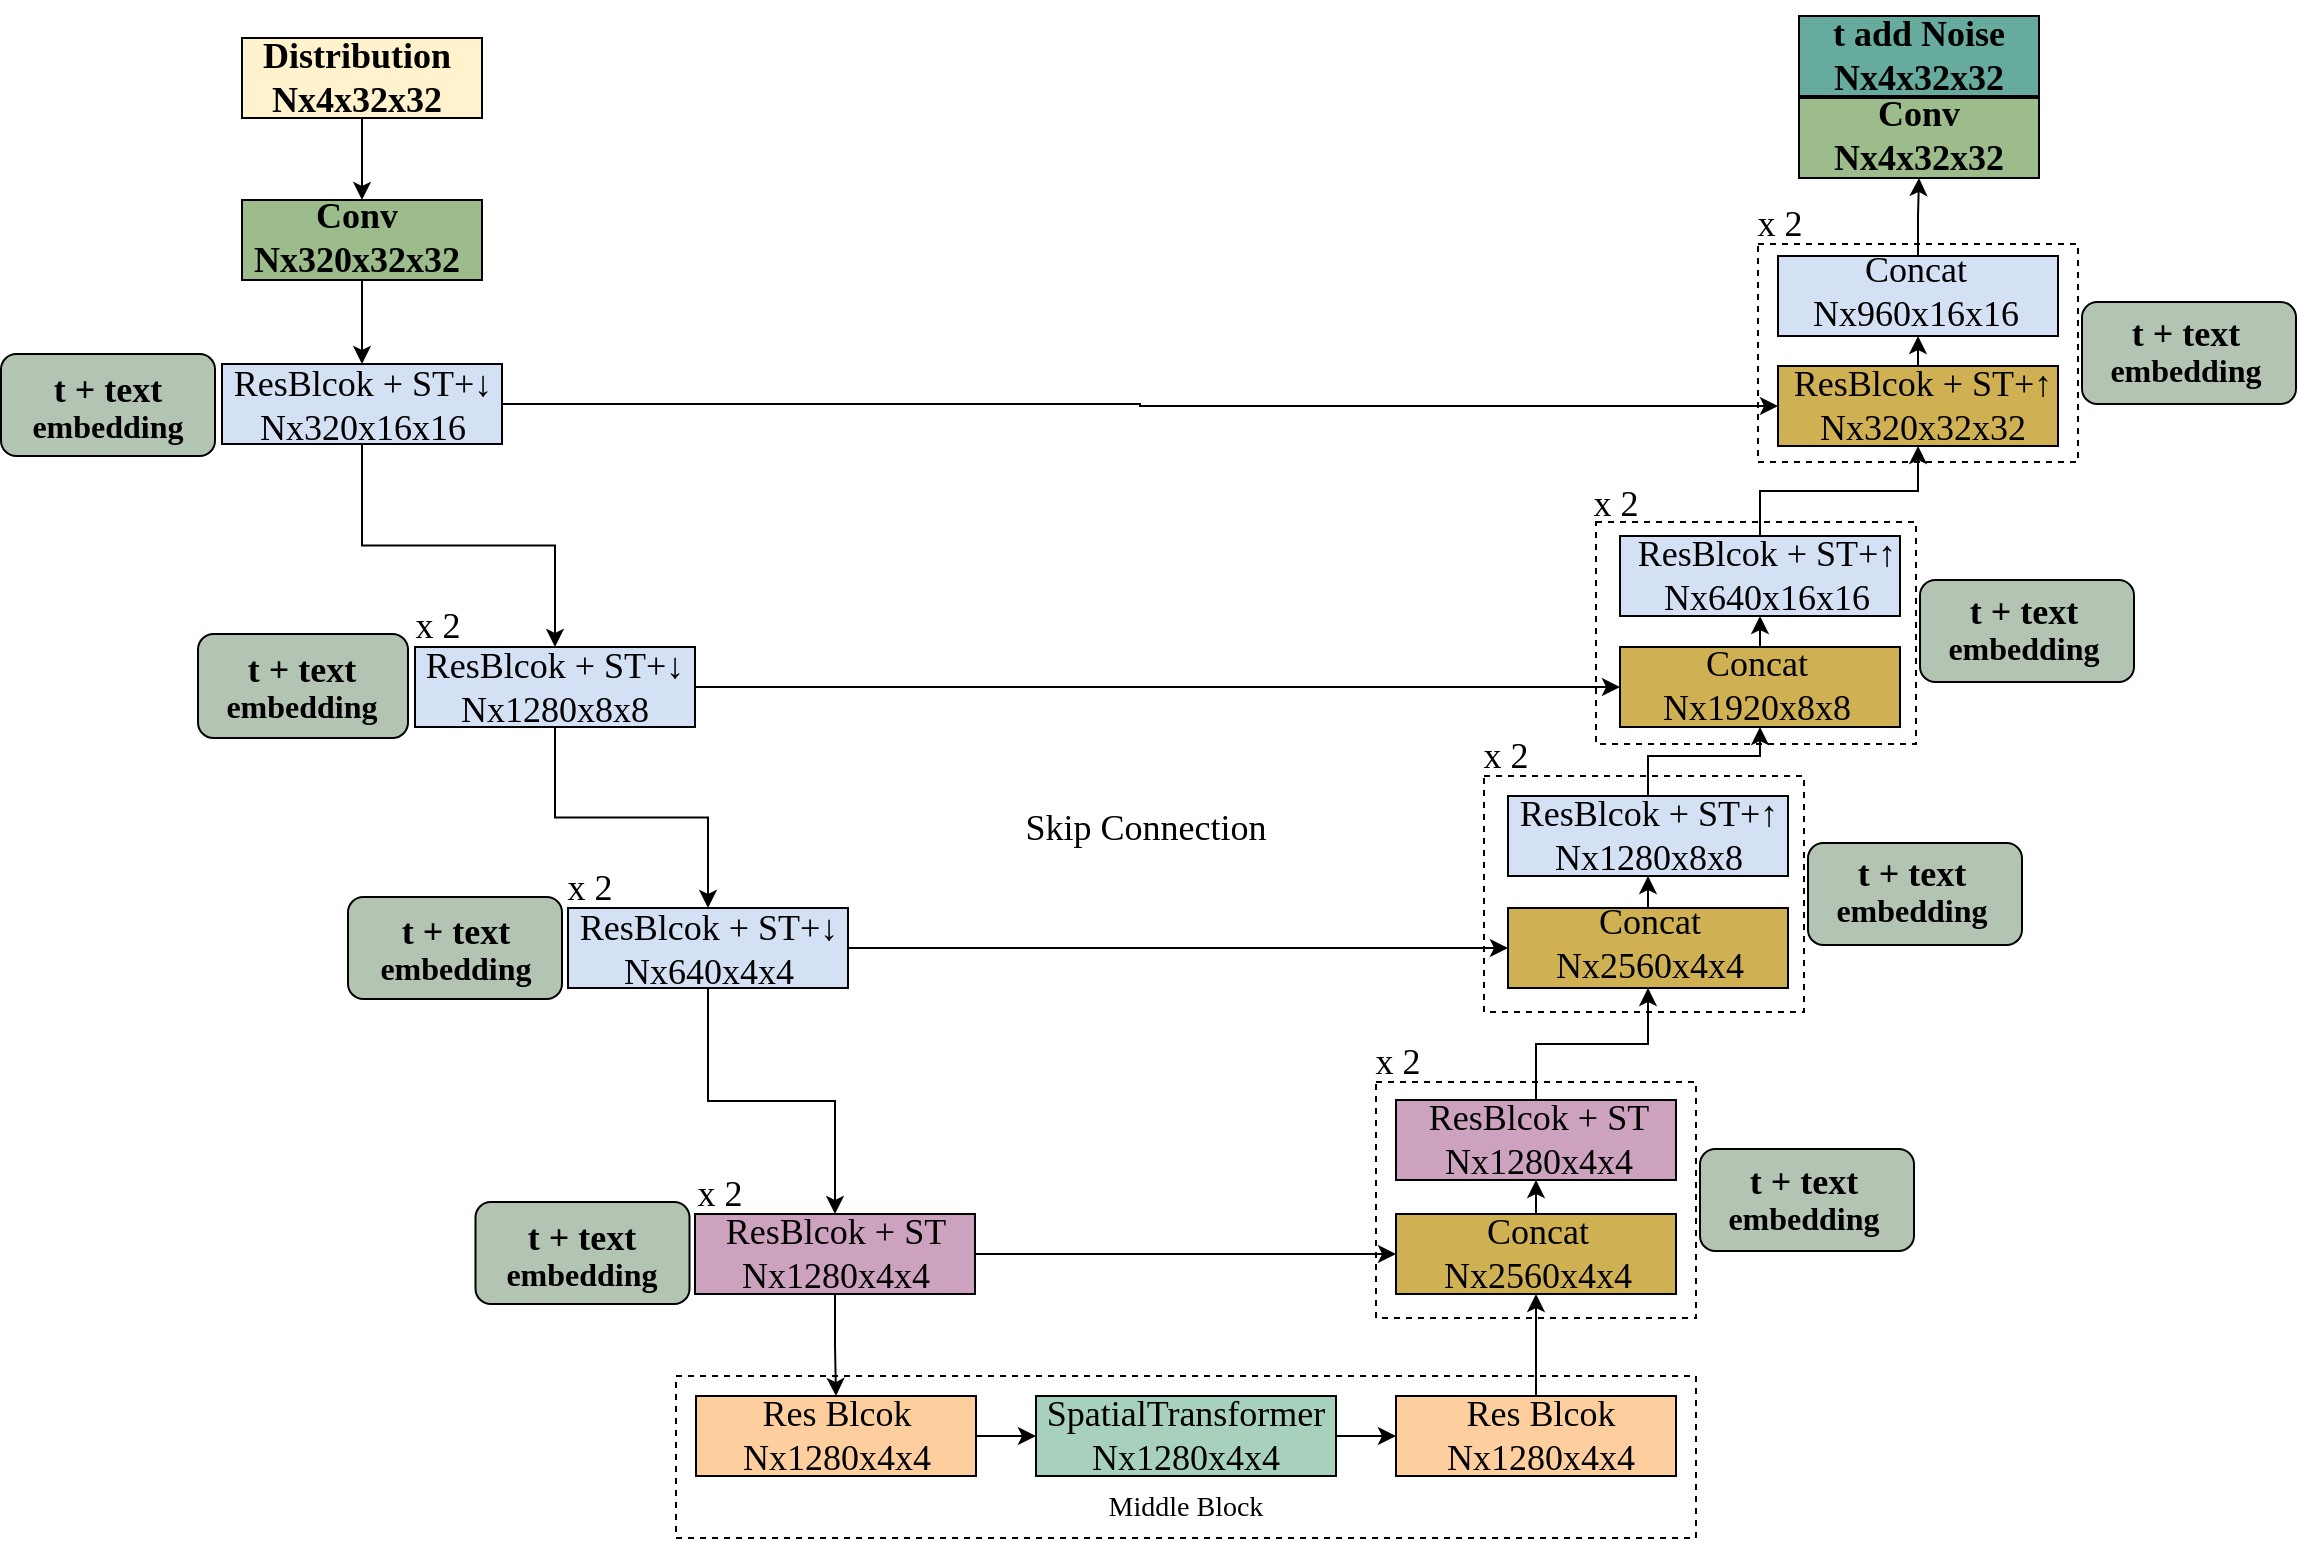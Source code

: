 <mxfile version="24.1.0" type="github">
  <diagram name="第 1 页" id="D79b67Kzd1kdvQiadQFa">
    <mxGraphModel dx="3000" dy="1491" grid="1" gridSize="10" guides="1" tooltips="1" connect="1" arrows="1" fold="1" page="1" pageScale="1" pageWidth="1627" pageHeight="1569" math="0" shadow="0">
      <root>
        <mxCell id="0" />
        <mxCell id="1" parent="0" />
        <mxCell id="uJpW_YXzgp-RF2SOhqZR-113" value="" style="rounded=0;whiteSpace=wrap;html=1;dashed=1;" vertex="1" parent="1">
          <mxGeometry x="1181" y="393" width="160" height="109" as="geometry" />
        </mxCell>
        <mxCell id="uJpW_YXzgp-RF2SOhqZR-107" value="" style="rounded=0;whiteSpace=wrap;html=1;dashed=1;" vertex="1" parent="1">
          <mxGeometry x="1100" y="532" width="160" height="111" as="geometry" />
        </mxCell>
        <mxCell id="uJpW_YXzgp-RF2SOhqZR-94" value="" style="rounded=0;whiteSpace=wrap;html=1;dashed=1;" vertex="1" parent="1">
          <mxGeometry x="1044" y="659" width="160" height="118" as="geometry" />
        </mxCell>
        <mxCell id="uJpW_YXzgp-RF2SOhqZR-71" value="" style="rounded=0;whiteSpace=wrap;html=1;dashed=1;" vertex="1" parent="1">
          <mxGeometry x="990" y="812" width="160" height="118" as="geometry" />
        </mxCell>
        <mxCell id="uJpW_YXzgp-RF2SOhqZR-29" value="" style="rounded=0;whiteSpace=wrap;html=1;dashed=1;" vertex="1" parent="1">
          <mxGeometry x="640" y="959" width="510" height="81" as="geometry" />
        </mxCell>
        <mxCell id="uJpW_YXzgp-RF2SOhqZR-146" style="edgeStyle=orthogonalEdgeStyle;rounded=0;orthogonalLoop=1;jettySize=auto;html=1;entryX=0;entryY=0.5;entryDx=0;entryDy=0;" edge="1" parent="1" source="uJpW_YXzgp-RF2SOhqZR-2" target="uJpW_YXzgp-RF2SOhqZR-115">
          <mxGeometry relative="1" as="geometry">
            <mxPoint x="1150.0" y="480" as="targetPoint" />
          </mxGeometry>
        </mxCell>
        <mxCell id="uJpW_YXzgp-RF2SOhqZR-158" style="edgeStyle=orthogonalEdgeStyle;rounded=0;orthogonalLoop=1;jettySize=auto;html=1;exitX=0.5;exitY=1;exitDx=0;exitDy=0;" edge="1" parent="1" source="uJpW_YXzgp-RF2SOhqZR-2" target="uJpW_YXzgp-RF2SOhqZR-16">
          <mxGeometry relative="1" as="geometry" />
        </mxCell>
        <mxCell id="uJpW_YXzgp-RF2SOhqZR-2" value="" style="rounded=0;whiteSpace=wrap;html=1;fillColor=#D4E1F5;" vertex="1" parent="1">
          <mxGeometry x="413" y="453" width="140" height="40" as="geometry" />
        </mxCell>
        <mxCell id="uJpW_YXzgp-RF2SOhqZR-9" value="" style="rounded=1;whiteSpace=wrap;html=1;fillColor=#B4C4B3;" vertex="1" parent="1">
          <mxGeometry x="401" y="588" width="105" height="52" as="geometry" />
        </mxCell>
        <mxCell id="uJpW_YXzgp-RF2SOhqZR-10" value="&lt;span style=&quot;font-family: &amp;quot;Times New Roman&amp;quot;;&quot;&gt;&lt;b style=&quot;&quot;&gt;&lt;font style=&quot;font-size: 18px;&quot;&gt;t + text&lt;/font&gt;&lt;/b&gt;&lt;/span&gt;&lt;div style=&quot;line-height: 110%;&quot;&gt;&lt;font size=&quot;3&quot; face=&quot;Times New Roman&quot;&gt;&lt;b style=&quot;&quot;&gt;embedding&lt;/b&gt;&lt;/font&gt;&lt;/div&gt;" style="text;html=1;align=center;verticalAlign=middle;whiteSpace=wrap;rounded=0;" vertex="1" parent="1">
          <mxGeometry x="412.5" y="591" width="80" height="45" as="geometry" />
        </mxCell>
        <mxCell id="uJpW_YXzgp-RF2SOhqZR-162" style="edgeStyle=orthogonalEdgeStyle;rounded=0;orthogonalLoop=1;jettySize=auto;html=1;exitX=0.5;exitY=1;exitDx=0;exitDy=0;entryX=0.5;entryY=0;entryDx=0;entryDy=0;" edge="1" parent="1" source="uJpW_YXzgp-RF2SOhqZR-12" target="uJpW_YXzgp-RF2SOhqZR-19">
          <mxGeometry relative="1" as="geometry" />
        </mxCell>
        <mxCell id="uJpW_YXzgp-RF2SOhqZR-184" style="edgeStyle=orthogonalEdgeStyle;rounded=0;orthogonalLoop=1;jettySize=auto;html=1;exitX=1;exitY=0.5;exitDx=0;exitDy=0;entryX=0;entryY=0.5;entryDx=0;entryDy=0;" edge="1" parent="1" source="uJpW_YXzgp-RF2SOhqZR-12" target="uJpW_YXzgp-RF2SOhqZR-96">
          <mxGeometry relative="1" as="geometry" />
        </mxCell>
        <mxCell id="uJpW_YXzgp-RF2SOhqZR-12" value="" style="rounded=0;whiteSpace=wrap;html=1;fillColor=#D4E1F5;" vertex="1" parent="1">
          <mxGeometry x="586" y="725" width="140" height="40" as="geometry" />
        </mxCell>
        <mxCell id="uJpW_YXzgp-RF2SOhqZR-13" value="&lt;span style=&quot;font-family: &amp;quot;Times New Roman&amp;quot;; font-size: 18px;&quot;&gt;ResBlcok + ST+↓ Nx640x4x4&lt;/span&gt;" style="text;html=1;align=center;verticalAlign=middle;whiteSpace=wrap;rounded=0;" vertex="1" parent="1">
          <mxGeometry x="589.75" y="718.5" width="132.5" height="55" as="geometry" />
        </mxCell>
        <mxCell id="uJpW_YXzgp-RF2SOhqZR-14" value="&lt;font style=&quot;font-size: 18px;&quot; face=&quot;Times New Roman&quot;&gt;x 2&lt;/font&gt;" style="text;html=1;align=center;verticalAlign=middle;whiteSpace=wrap;rounded=0;" vertex="1" parent="1">
          <mxGeometry x="1025" y="634" width="60" height="30" as="geometry" />
        </mxCell>
        <mxCell id="uJpW_YXzgp-RF2SOhqZR-15" value="&lt;font style=&quot;font-size: 18px;&quot; face=&quot;Times New Roman&quot;&gt;x 2&lt;/font&gt;" style="text;html=1;align=center;verticalAlign=middle;whiteSpace=wrap;rounded=0;" vertex="1" parent="1">
          <mxGeometry x="567" y="700" width="60" height="30" as="geometry" />
        </mxCell>
        <mxCell id="uJpW_YXzgp-RF2SOhqZR-145" style="edgeStyle=orthogonalEdgeStyle;rounded=0;orthogonalLoop=1;jettySize=auto;html=1;entryX=0;entryY=0.5;entryDx=0;entryDy=0;" edge="1" parent="1" source="uJpW_YXzgp-RF2SOhqZR-16" target="uJpW_YXzgp-RF2SOhqZR-109">
          <mxGeometry relative="1" as="geometry" />
        </mxCell>
        <mxCell id="uJpW_YXzgp-RF2SOhqZR-160" style="edgeStyle=orthogonalEdgeStyle;rounded=0;orthogonalLoop=1;jettySize=auto;html=1;exitX=0.5;exitY=1;exitDx=0;exitDy=0;" edge="1" parent="1" source="uJpW_YXzgp-RF2SOhqZR-16" target="uJpW_YXzgp-RF2SOhqZR-12">
          <mxGeometry relative="1" as="geometry" />
        </mxCell>
        <mxCell id="uJpW_YXzgp-RF2SOhqZR-16" value="" style="rounded=0;whiteSpace=wrap;html=1;fillColor=#D4E1F5;" vertex="1" parent="1">
          <mxGeometry x="509.5" y="594.5" width="140" height="40" as="geometry" />
        </mxCell>
        <mxCell id="uJpW_YXzgp-RF2SOhqZR-17" value="&lt;span style=&quot;font-family: &amp;quot;Times New Roman&amp;quot;; font-size: 18px;&quot;&gt;ResBlcok + ST+↓ Nx1280x8x8&lt;/span&gt;" style="text;html=1;align=center;verticalAlign=middle;whiteSpace=wrap;rounded=0;" vertex="1" parent="1">
          <mxGeometry x="513.25" y="587" width="132.5" height="55" as="geometry" />
        </mxCell>
        <mxCell id="uJpW_YXzgp-RF2SOhqZR-18" value="&lt;font style=&quot;font-size: 18px;&quot; face=&quot;Times New Roman&quot;&gt;x 2&lt;/font&gt;" style="text;html=1;align=center;verticalAlign=middle;whiteSpace=wrap;rounded=0;" vertex="1" parent="1">
          <mxGeometry x="490.5" y="568.5" width="60" height="30" as="geometry" />
        </mxCell>
        <mxCell id="uJpW_YXzgp-RF2SOhqZR-140" style="edgeStyle=orthogonalEdgeStyle;rounded=0;orthogonalLoop=1;jettySize=auto;html=1;exitX=1;exitY=0.5;exitDx=0;exitDy=0;entryX=0;entryY=0.5;entryDx=0;entryDy=0;" edge="1" parent="1" source="uJpW_YXzgp-RF2SOhqZR-19" target="uJpW_YXzgp-RF2SOhqZR-65">
          <mxGeometry relative="1" as="geometry" />
        </mxCell>
        <mxCell id="uJpW_YXzgp-RF2SOhqZR-163" style="edgeStyle=orthogonalEdgeStyle;rounded=0;orthogonalLoop=1;jettySize=auto;html=1;exitX=0.5;exitY=1;exitDx=0;exitDy=0;entryX=0.5;entryY=0;entryDx=0;entryDy=0;" edge="1" parent="1" source="uJpW_YXzgp-RF2SOhqZR-19" target="uJpW_YXzgp-RF2SOhqZR-22">
          <mxGeometry relative="1" as="geometry" />
        </mxCell>
        <mxCell id="uJpW_YXzgp-RF2SOhqZR-19" value="" style="rounded=0;whiteSpace=wrap;html=1;fillColor=#CDA2BE;" vertex="1" parent="1">
          <mxGeometry x="649.5" y="878" width="140" height="40" as="geometry" />
        </mxCell>
        <mxCell id="uJpW_YXzgp-RF2SOhqZR-20" value="&lt;span style=&quot;font-family: &amp;quot;Times New Roman&amp;quot;; font-size: 18px;&quot;&gt;ResBlcok + ST Nx1280x4x4&lt;/span&gt;" style="text;html=1;align=center;verticalAlign=middle;whiteSpace=wrap;rounded=0;" vertex="1" parent="1">
          <mxGeometry x="655.5" y="870" width="128" height="55" as="geometry" />
        </mxCell>
        <mxCell id="uJpW_YXzgp-RF2SOhqZR-21" value="&lt;font style=&quot;font-size: 18px;&quot; face=&quot;Times New Roman&quot;&gt;x 2&lt;/font&gt;" style="text;html=1;align=center;verticalAlign=middle;whiteSpace=wrap;rounded=0;" vertex="1" parent="1">
          <mxGeometry x="632" y="853" width="60" height="30" as="geometry" />
        </mxCell>
        <mxCell id="uJpW_YXzgp-RF2SOhqZR-165" style="edgeStyle=orthogonalEdgeStyle;rounded=0;orthogonalLoop=1;jettySize=auto;html=1;exitX=1;exitY=0.5;exitDx=0;exitDy=0;entryX=0;entryY=0.5;entryDx=0;entryDy=0;" edge="1" parent="1" source="uJpW_YXzgp-RF2SOhqZR-22" target="uJpW_YXzgp-RF2SOhqZR-25">
          <mxGeometry relative="1" as="geometry" />
        </mxCell>
        <mxCell id="uJpW_YXzgp-RF2SOhqZR-22" value="" style="rounded=0;whiteSpace=wrap;html=1;fillColor=#FFCE9F;" vertex="1" parent="1">
          <mxGeometry x="650" y="969" width="140" height="40" as="geometry" />
        </mxCell>
        <mxCell id="uJpW_YXzgp-RF2SOhqZR-23" value="&lt;span style=&quot;font-family: &amp;quot;Times New Roman&amp;quot;; font-size: 18px;&quot;&gt;Res Blcok Nx1280x4x4&lt;/span&gt;" style="text;html=1;align=center;verticalAlign=middle;whiteSpace=wrap;rounded=0;" vertex="1" parent="1">
          <mxGeometry x="652.5" y="963" width="135" height="52" as="geometry" />
        </mxCell>
        <mxCell id="uJpW_YXzgp-RF2SOhqZR-166" style="edgeStyle=orthogonalEdgeStyle;rounded=0;orthogonalLoop=1;jettySize=auto;html=1;exitX=1;exitY=0.5;exitDx=0;exitDy=0;entryX=0;entryY=0.5;entryDx=0;entryDy=0;" edge="1" parent="1" source="uJpW_YXzgp-RF2SOhqZR-25" target="uJpW_YXzgp-RF2SOhqZR-27">
          <mxGeometry relative="1" as="geometry" />
        </mxCell>
        <mxCell id="uJpW_YXzgp-RF2SOhqZR-25" value="" style="rounded=0;whiteSpace=wrap;html=1;fillColor=#A7D1BD;" vertex="1" parent="1">
          <mxGeometry x="820" y="969" width="150" height="40" as="geometry" />
        </mxCell>
        <mxCell id="uJpW_YXzgp-RF2SOhqZR-26" value="&lt;span style=&quot;font-family: &amp;quot;Times New Roman&amp;quot;; font-size: 18px;&quot;&gt;SpatialTransformer Nx1280x4x4&lt;/span&gt;" style="text;html=1;align=center;verticalAlign=middle;whiteSpace=wrap;rounded=0;" vertex="1" parent="1">
          <mxGeometry x="825" y="963" width="140" height="52" as="geometry" />
        </mxCell>
        <mxCell id="uJpW_YXzgp-RF2SOhqZR-167" style="edgeStyle=orthogonalEdgeStyle;rounded=0;orthogonalLoop=1;jettySize=auto;html=1;exitX=0.5;exitY=0;exitDx=0;exitDy=0;entryX=0.5;entryY=1;entryDx=0;entryDy=0;" edge="1" parent="1" source="uJpW_YXzgp-RF2SOhqZR-27" target="uJpW_YXzgp-RF2SOhqZR-65">
          <mxGeometry relative="1" as="geometry" />
        </mxCell>
        <mxCell id="uJpW_YXzgp-RF2SOhqZR-27" value="" style="rounded=0;whiteSpace=wrap;html=1;fillColor=#FFCE9F;" vertex="1" parent="1">
          <mxGeometry x="1000" y="969" width="140" height="40" as="geometry" />
        </mxCell>
        <mxCell id="uJpW_YXzgp-RF2SOhqZR-28" value="&lt;span style=&quot;font-family: &amp;quot;Times New Roman&amp;quot;; font-size: 18px;&quot;&gt;Res Blcok Nx1280x4x4&lt;/span&gt;" style="text;html=1;align=center;verticalAlign=middle;whiteSpace=wrap;rounded=0;" vertex="1" parent="1">
          <mxGeometry x="1005" y="963" width="135" height="52" as="geometry" />
        </mxCell>
        <mxCell id="uJpW_YXzgp-RF2SOhqZR-61" value="&lt;font style=&quot;font-size: 18px;&quot; face=&quot;Times New Roman&quot;&gt;x 2&lt;/font&gt;" style="text;html=1;align=center;verticalAlign=middle;whiteSpace=wrap;rounded=0;" vertex="1" parent="1">
          <mxGeometry x="971" y="787" width="60" height="30" as="geometry" />
        </mxCell>
        <mxCell id="uJpW_YXzgp-RF2SOhqZR-170" style="edgeStyle=orthogonalEdgeStyle;rounded=0;orthogonalLoop=1;jettySize=auto;html=1;exitX=0.5;exitY=0;exitDx=0;exitDy=0;entryX=0.5;entryY=1;entryDx=0;entryDy=0;" edge="1" parent="1" source="uJpW_YXzgp-RF2SOhqZR-65" target="uJpW_YXzgp-RF2SOhqZR-69">
          <mxGeometry relative="1" as="geometry" />
        </mxCell>
        <mxCell id="uJpW_YXzgp-RF2SOhqZR-65" value="" style="rounded=0;whiteSpace=wrap;html=1;fillColor=#CFB053;" vertex="1" parent="1">
          <mxGeometry x="1000" y="878" width="140" height="40" as="geometry" />
        </mxCell>
        <mxCell id="uJpW_YXzgp-RF2SOhqZR-66" value="&lt;span style=&quot;font-family: &amp;quot;Times New Roman&amp;quot;; font-size: 18px;&quot;&gt;Concat&lt;/span&gt;&lt;div&gt;&lt;span style=&quot;font-family: &amp;quot;Times New Roman&amp;quot;; font-size: 18px;&quot;&gt;Nx2560x4x4&lt;/span&gt;&lt;/div&gt;" style="text;html=1;align=center;verticalAlign=middle;whiteSpace=wrap;rounded=0;" vertex="1" parent="1">
          <mxGeometry x="1009" y="872" width="124" height="52" as="geometry" />
        </mxCell>
        <mxCell id="uJpW_YXzgp-RF2SOhqZR-173" style="edgeStyle=orthogonalEdgeStyle;rounded=0;orthogonalLoop=1;jettySize=auto;html=1;exitX=0.5;exitY=0;exitDx=0;exitDy=0;entryX=0.5;entryY=1;entryDx=0;entryDy=0;" edge="1" parent="1" source="uJpW_YXzgp-RF2SOhqZR-69" target="uJpW_YXzgp-RF2SOhqZR-96">
          <mxGeometry relative="1" as="geometry" />
        </mxCell>
        <mxCell id="uJpW_YXzgp-RF2SOhqZR-69" value="" style="rounded=0;whiteSpace=wrap;html=1;fillColor=#CDA2BE;" vertex="1" parent="1">
          <mxGeometry x="1000" y="821" width="140" height="40" as="geometry" />
        </mxCell>
        <mxCell id="uJpW_YXzgp-RF2SOhqZR-70" value="&lt;span style=&quot;font-family: &amp;quot;Times New Roman&amp;quot;; font-size: 18px;&quot;&gt;ResBlcok + ST Nx1280x4x4&lt;/span&gt;" style="text;html=1;align=center;verticalAlign=middle;whiteSpace=wrap;rounded=0;" vertex="1" parent="1">
          <mxGeometry x="1004.5" y="815" width="133" height="52" as="geometry" />
        </mxCell>
        <mxCell id="uJpW_YXzgp-RF2SOhqZR-174" style="edgeStyle=orthogonalEdgeStyle;rounded=0;orthogonalLoop=1;jettySize=auto;html=1;exitX=0.5;exitY=0;exitDx=0;exitDy=0;entryX=0.5;entryY=1;entryDx=0;entryDy=0;" edge="1" parent="1" source="uJpW_YXzgp-RF2SOhqZR-96" target="uJpW_YXzgp-RF2SOhqZR-98">
          <mxGeometry relative="1" as="geometry" />
        </mxCell>
        <mxCell id="uJpW_YXzgp-RF2SOhqZR-96" value="" style="rounded=0;whiteSpace=wrap;html=1;fillColor=#CFB053;" vertex="1" parent="1">
          <mxGeometry x="1056" y="725" width="140" height="40" as="geometry" />
        </mxCell>
        <mxCell id="uJpW_YXzgp-RF2SOhqZR-176" style="edgeStyle=orthogonalEdgeStyle;rounded=0;orthogonalLoop=1;jettySize=auto;html=1;exitX=0.5;exitY=0;exitDx=0;exitDy=0;entryX=0.5;entryY=1;entryDx=0;entryDy=0;" edge="1" parent="1" source="uJpW_YXzgp-RF2SOhqZR-98" target="uJpW_YXzgp-RF2SOhqZR-109">
          <mxGeometry relative="1" as="geometry" />
        </mxCell>
        <mxCell id="uJpW_YXzgp-RF2SOhqZR-98" value="" style="rounded=0;whiteSpace=wrap;html=1;fillColor=#D4E1F5;" vertex="1" parent="1">
          <mxGeometry x="1056" y="669" width="140" height="40" as="geometry" />
        </mxCell>
        <mxCell id="uJpW_YXzgp-RF2SOhqZR-99" value="&lt;span style=&quot;font-family: &amp;quot;Times New Roman&amp;quot;; font-size: 18px;&quot;&gt;ResBlcok + ST+↑ Nx1280x8x8&lt;/span&gt;" style="text;html=1;align=center;verticalAlign=middle;whiteSpace=wrap;rounded=0;" vertex="1" parent="1">
          <mxGeometry x="1059.5" y="663" width="133" height="52" as="geometry" />
        </mxCell>
        <mxCell id="uJpW_YXzgp-RF2SOhqZR-177" style="edgeStyle=orthogonalEdgeStyle;rounded=0;orthogonalLoop=1;jettySize=auto;html=1;exitX=0.5;exitY=0;exitDx=0;exitDy=0;entryX=0.5;entryY=1;entryDx=0;entryDy=0;" edge="1" parent="1" source="uJpW_YXzgp-RF2SOhqZR-109" target="uJpW_YXzgp-RF2SOhqZR-111">
          <mxGeometry relative="1" as="geometry" />
        </mxCell>
        <mxCell id="uJpW_YXzgp-RF2SOhqZR-109" value="" style="rounded=0;whiteSpace=wrap;html=1;fillColor=#CFB053;" vertex="1" parent="1">
          <mxGeometry x="1112" y="594.5" width="140" height="40" as="geometry" />
        </mxCell>
        <mxCell id="uJpW_YXzgp-RF2SOhqZR-110" value="&lt;span style=&quot;font-family: &amp;quot;Times New Roman&amp;quot;; font-size: 18px;&quot;&gt;Concat&lt;/span&gt;&lt;div&gt;&lt;span style=&quot;font-family: &amp;quot;Times New Roman&amp;quot;; font-size: 18px;&quot;&gt;Nx1920x8x8&lt;/span&gt;&lt;/div&gt;" style="text;html=1;align=center;verticalAlign=middle;whiteSpace=wrap;rounded=0;" vertex="1" parent="1">
          <mxGeometry x="1120.5" y="590" width="119" height="47" as="geometry" />
        </mxCell>
        <mxCell id="uJpW_YXzgp-RF2SOhqZR-180" style="edgeStyle=orthogonalEdgeStyle;rounded=0;orthogonalLoop=1;jettySize=auto;html=1;" edge="1" parent="1" source="uJpW_YXzgp-RF2SOhqZR-111" target="uJpW_YXzgp-RF2SOhqZR-115">
          <mxGeometry relative="1" as="geometry" />
        </mxCell>
        <mxCell id="uJpW_YXzgp-RF2SOhqZR-111" value="" style="rounded=0;whiteSpace=wrap;html=1;fillColor=#D4E1F5;" vertex="1" parent="1">
          <mxGeometry x="1112" y="539" width="140" height="40" as="geometry" />
        </mxCell>
        <mxCell id="uJpW_YXzgp-RF2SOhqZR-112" value="&lt;span style=&quot;font-family: &amp;quot;Times New Roman&amp;quot;; font-size: 18px;&quot;&gt;ResBlcok + ST+↑ Nx640x16x16&lt;/span&gt;" style="text;html=1;align=center;verticalAlign=middle;whiteSpace=wrap;rounded=0;" vertex="1" parent="1">
          <mxGeometry x="1119" y="533" width="133" height="52" as="geometry" />
        </mxCell>
        <mxCell id="uJpW_YXzgp-RF2SOhqZR-181" style="edgeStyle=orthogonalEdgeStyle;rounded=0;orthogonalLoop=1;jettySize=auto;html=1;exitX=0.5;exitY=0;exitDx=0;exitDy=0;entryX=0.5;entryY=1;entryDx=0;entryDy=0;" edge="1" parent="1" source="uJpW_YXzgp-RF2SOhqZR-115" target="uJpW_YXzgp-RF2SOhqZR-117">
          <mxGeometry relative="1" as="geometry" />
        </mxCell>
        <mxCell id="uJpW_YXzgp-RF2SOhqZR-115" value="" style="rounded=0;whiteSpace=wrap;html=1;fillColor=#CFB053;" vertex="1" parent="1">
          <mxGeometry x="1191" y="454" width="140" height="40" as="geometry" />
        </mxCell>
        <mxCell id="uJpW_YXzgp-RF2SOhqZR-183" style="edgeStyle=orthogonalEdgeStyle;rounded=0;orthogonalLoop=1;jettySize=auto;html=1;entryX=0.5;entryY=1;entryDx=0;entryDy=0;" edge="1" parent="1" source="uJpW_YXzgp-RF2SOhqZR-117" target="uJpW_YXzgp-RF2SOhqZR-124">
          <mxGeometry relative="1" as="geometry" />
        </mxCell>
        <mxCell id="uJpW_YXzgp-RF2SOhqZR-117" value="" style="rounded=0;whiteSpace=wrap;html=1;fillColor=#D4E1F5;" vertex="1" parent="1">
          <mxGeometry x="1191" y="399" width="140" height="40" as="geometry" />
        </mxCell>
        <mxCell id="uJpW_YXzgp-RF2SOhqZR-118" value="&lt;span style=&quot;font-family: &amp;quot;Times New Roman&amp;quot;; font-size: 18px;&quot;&gt;ResBlcok + ST+↑ Nx320x32x32&lt;/span&gt;" style="text;html=1;align=center;verticalAlign=middle;whiteSpace=wrap;rounded=0;" vertex="1" parent="1">
          <mxGeometry x="1197" y="448" width="133" height="52" as="geometry" />
        </mxCell>
        <mxCell id="uJpW_YXzgp-RF2SOhqZR-156" style="edgeStyle=orthogonalEdgeStyle;rounded=0;orthogonalLoop=1;jettySize=auto;html=1;entryX=0.5;entryY=0;entryDx=0;entryDy=0;" edge="1" parent="1" source="uJpW_YXzgp-RF2SOhqZR-119" target="uJpW_YXzgp-RF2SOhqZR-121">
          <mxGeometry relative="1" as="geometry" />
        </mxCell>
        <mxCell id="uJpW_YXzgp-RF2SOhqZR-119" value="" style="rounded=0;whiteSpace=wrap;html=1;fillColor=#FFF2CC;" vertex="1" parent="1">
          <mxGeometry x="423" y="290" width="120" height="40" as="geometry" />
        </mxCell>
        <mxCell id="uJpW_YXzgp-RF2SOhqZR-120" value="&lt;b&gt;&lt;font face=&quot;Times New Roman&quot;&gt;&lt;span style=&quot;font-size: 18px;&quot;&gt;Distribution&lt;/span&gt;&lt;/font&gt;&lt;br&gt;&lt;/b&gt;&lt;div&gt;&lt;font style=&quot;font-size: 18px;&quot; face=&quot;Times New Roman&quot;&gt;&lt;b&gt;Nx4x32x32&lt;/b&gt;&lt;/font&gt;&lt;/div&gt;" style="text;html=1;align=center;verticalAlign=middle;whiteSpace=wrap;rounded=0;" vertex="1" parent="1">
          <mxGeometry x="418" y="282" width="125" height="56" as="geometry" />
        </mxCell>
        <mxCell id="uJpW_YXzgp-RF2SOhqZR-157" style="edgeStyle=orthogonalEdgeStyle;rounded=0;orthogonalLoop=1;jettySize=auto;html=1;" edge="1" parent="1" source="uJpW_YXzgp-RF2SOhqZR-121" target="uJpW_YXzgp-RF2SOhqZR-2">
          <mxGeometry relative="1" as="geometry" />
        </mxCell>
        <mxCell id="uJpW_YXzgp-RF2SOhqZR-121" value="" style="rounded=0;whiteSpace=wrap;html=1;fillColor=#9CBD8B;" vertex="1" parent="1">
          <mxGeometry x="423" y="371" width="120" height="40" as="geometry" />
        </mxCell>
        <mxCell id="uJpW_YXzgp-RF2SOhqZR-122" value="&lt;b&gt;&lt;font face=&quot;Times New Roman&quot;&gt;&lt;span style=&quot;font-size: 18px;&quot;&gt;Conv&lt;/span&gt;&lt;/font&gt;&lt;br&gt;&lt;/b&gt;&lt;div&gt;&lt;font style=&quot;font-size: 18px;&quot; face=&quot;Times New Roman&quot;&gt;&lt;b&gt;Nx320x32x32&lt;/b&gt;&lt;/font&gt;&lt;/div&gt;" style="text;html=1;align=center;verticalAlign=middle;whiteSpace=wrap;rounded=0;" vertex="1" parent="1">
          <mxGeometry x="418" y="362" width="125" height="56" as="geometry" />
        </mxCell>
        <mxCell id="uJpW_YXzgp-RF2SOhqZR-124" value="" style="rounded=0;whiteSpace=wrap;html=1;fillColor=#9CBD8B;" vertex="1" parent="1">
          <mxGeometry x="1201.5" y="320" width="120" height="40" as="geometry" />
        </mxCell>
        <mxCell id="uJpW_YXzgp-RF2SOhqZR-125" value="&lt;b&gt;&lt;font face=&quot;Times New Roman&quot;&gt;&lt;span style=&quot;font-size: 18px;&quot;&gt;Conv&lt;/span&gt;&lt;/font&gt;&lt;br&gt;&lt;/b&gt;&lt;div&gt;&lt;font style=&quot;font-size: 18px;&quot; face=&quot;Times New Roman&quot;&gt;&lt;b&gt;Nx4x32x32&lt;/b&gt;&lt;/font&gt;&lt;/div&gt;" style="text;html=1;align=center;verticalAlign=middle;whiteSpace=wrap;rounded=0;" vertex="1" parent="1">
          <mxGeometry x="1199" y="311" width="125" height="56" as="geometry" />
        </mxCell>
        <mxCell id="uJpW_YXzgp-RF2SOhqZR-130" value="" style="rounded=0;whiteSpace=wrap;html=1;fillColor=#67AB9F;" vertex="1" parent="1">
          <mxGeometry x="1201.5" y="279" width="120" height="40" as="geometry" />
        </mxCell>
        <mxCell id="uJpW_YXzgp-RF2SOhqZR-131" value="&lt;b&gt;&lt;font face=&quot;Times New Roman&quot;&gt;&lt;span style=&quot;font-size: 18px;&quot;&gt;t add Noise&lt;/span&gt;&lt;/font&gt;&lt;br&gt;&lt;/b&gt;&lt;div&gt;&lt;font style=&quot;font-size: 18px;&quot; face=&quot;Times New Roman&quot;&gt;&lt;b&gt;Nx4x32x32&lt;/b&gt;&lt;/font&gt;&lt;/div&gt;" style="text;html=1;align=center;verticalAlign=middle;whiteSpace=wrap;rounded=0;" vertex="1" parent="1">
          <mxGeometry x="1198.5" y="271" width="125" height="56" as="geometry" />
        </mxCell>
        <mxCell id="uJpW_YXzgp-RF2SOhqZR-97" value="&lt;span style=&quot;font-family: &amp;quot;Times New Roman&amp;quot;; font-size: 18px;&quot;&gt;Concat&lt;/span&gt;&lt;div&gt;&lt;span style=&quot;font-family: &amp;quot;Times New Roman&amp;quot;; font-size: 18px;&quot;&gt;Nx2560x4x4&lt;/span&gt;&lt;/div&gt;" style="text;html=1;align=center;verticalAlign=middle;whiteSpace=wrap;rounded=0;" vertex="1" parent="1">
          <mxGeometry x="1065" y="717" width="124" height="52" as="geometry" />
        </mxCell>
        <mxCell id="uJpW_YXzgp-RF2SOhqZR-6" value="&lt;span style=&quot;font-family: &amp;quot;Times New Roman&amp;quot;; font-size: 18px;&quot;&gt;ResBlcok + ST+↓ Nx320x16x16&lt;/span&gt;" style="text;html=1;align=center;verticalAlign=middle;whiteSpace=wrap;rounded=0;" vertex="1" parent="1">
          <mxGeometry x="416.75" y="446.5" width="132.5" height="55" as="geometry" />
        </mxCell>
        <mxCell id="uJpW_YXzgp-RF2SOhqZR-116" value="&lt;span style=&quot;font-family: &amp;quot;Times New Roman&amp;quot;; font-size: 18px;&quot;&gt;Concat&lt;/span&gt;&lt;div&gt;&lt;span style=&quot;font-family: &amp;quot;Times New Roman&amp;quot;; font-size: 18px;&quot;&gt;Nx960x16x16&lt;/span&gt;&lt;/div&gt;" style="text;html=1;align=center;verticalAlign=middle;whiteSpace=wrap;rounded=0;" vertex="1" parent="1">
          <mxGeometry x="1202" y="391" width="116" height="52" as="geometry" />
        </mxCell>
        <mxCell id="uJpW_YXzgp-RF2SOhqZR-186" value="&lt;font face=&quot;Times New Roman&quot; style=&quot;font-size: 14px;&quot;&gt;Middle Block&lt;/font&gt;" style="text;html=1;align=center;verticalAlign=middle;whiteSpace=wrap;rounded=0;" vertex="1" parent="1">
          <mxGeometry x="820" y="1010" width="150" height="30" as="geometry" />
        </mxCell>
        <mxCell id="uJpW_YXzgp-RF2SOhqZR-187" value="" style="rounded=1;whiteSpace=wrap;html=1;fillColor=#B4C4B3;" vertex="1" parent="1">
          <mxGeometry x="1152" y="845.5" width="107" height="51" as="geometry" />
        </mxCell>
        <mxCell id="uJpW_YXzgp-RF2SOhqZR-188" value="&lt;span style=&quot;font-family: &amp;quot;Times New Roman&amp;quot;;&quot;&gt;&lt;b style=&quot;&quot;&gt;&lt;font style=&quot;font-size: 18px;&quot;&gt;t + text&lt;/font&gt;&lt;/b&gt;&lt;/span&gt;&lt;div style=&quot;line-height: 110%;&quot;&gt;&lt;font size=&quot;3&quot; face=&quot;Times New Roman&quot;&gt;&lt;b style=&quot;&quot;&gt;embedding&lt;/b&gt;&lt;/font&gt;&lt;/div&gt;" style="text;html=1;align=center;verticalAlign=middle;whiteSpace=wrap;rounded=0;" vertex="1" parent="1">
          <mxGeometry x="1163.5" y="847.5" width="80" height="45" as="geometry" />
        </mxCell>
        <mxCell id="uJpW_YXzgp-RF2SOhqZR-189" value="" style="rounded=1;whiteSpace=wrap;html=1;fillColor=#B4C4B3;" vertex="1" parent="1">
          <mxGeometry x="302.5" y="448" width="107" height="51" as="geometry" />
        </mxCell>
        <mxCell id="uJpW_YXzgp-RF2SOhqZR-190" value="&lt;span style=&quot;font-family: &amp;quot;Times New Roman&amp;quot;;&quot;&gt;&lt;b style=&quot;&quot;&gt;&lt;font style=&quot;font-size: 18px;&quot;&gt;t + text&lt;/font&gt;&lt;/b&gt;&lt;/span&gt;&lt;div style=&quot;line-height: 110%;&quot;&gt;&lt;font size=&quot;3&quot; face=&quot;Times New Roman&quot;&gt;&lt;b style=&quot;&quot;&gt;embedding&lt;/b&gt;&lt;/font&gt;&lt;/div&gt;" style="text;html=1;align=center;verticalAlign=middle;whiteSpace=wrap;rounded=0;" vertex="1" parent="1">
          <mxGeometry x="316" y="451" width="80" height="45" as="geometry" />
        </mxCell>
        <mxCell id="uJpW_YXzgp-RF2SOhqZR-191" value="" style="rounded=1;whiteSpace=wrap;html=1;fillColor=#B4C4B3;" vertex="1" parent="1">
          <mxGeometry x="476" y="719.5" width="107" height="51" as="geometry" />
        </mxCell>
        <mxCell id="uJpW_YXzgp-RF2SOhqZR-192" value="&lt;span style=&quot;font-family: &amp;quot;Times New Roman&amp;quot;;&quot;&gt;&lt;b style=&quot;&quot;&gt;&lt;font style=&quot;font-size: 18px;&quot;&gt;t + text&lt;/font&gt;&lt;/b&gt;&lt;/span&gt;&lt;div style=&quot;line-height: 110%;&quot;&gt;&lt;font size=&quot;3&quot; face=&quot;Times New Roman&quot;&gt;&lt;b style=&quot;&quot;&gt;embedding&lt;/b&gt;&lt;/font&gt;&lt;/div&gt;" style="text;html=1;align=center;verticalAlign=middle;whiteSpace=wrap;rounded=0;" vertex="1" parent="1">
          <mxGeometry x="489.5" y="722.5" width="80" height="45" as="geometry" />
        </mxCell>
        <mxCell id="uJpW_YXzgp-RF2SOhqZR-193" value="" style="rounded=1;whiteSpace=wrap;html=1;fillColor=#B4C4B3;" vertex="1" parent="1">
          <mxGeometry x="539.75" y="872" width="107" height="51" as="geometry" />
        </mxCell>
        <mxCell id="uJpW_YXzgp-RF2SOhqZR-194" value="&lt;span style=&quot;font-family: &amp;quot;Times New Roman&amp;quot;;&quot;&gt;&lt;b style=&quot;&quot;&gt;&lt;font style=&quot;font-size: 18px;&quot;&gt;t + text&lt;/font&gt;&lt;/b&gt;&lt;/span&gt;&lt;div style=&quot;line-height: 110%;&quot;&gt;&lt;font size=&quot;3&quot; face=&quot;Times New Roman&quot;&gt;&lt;b style=&quot;&quot;&gt;embedding&lt;/b&gt;&lt;/font&gt;&lt;/div&gt;" style="text;html=1;align=center;verticalAlign=middle;whiteSpace=wrap;rounded=0;" vertex="1" parent="1">
          <mxGeometry x="553.25" y="875" width="80" height="45" as="geometry" />
        </mxCell>
        <mxCell id="uJpW_YXzgp-RF2SOhqZR-195" value="" style="rounded=1;whiteSpace=wrap;html=1;fillColor=#B4C4B3;" vertex="1" parent="1">
          <mxGeometry x="1206" y="692.5" width="107" height="51" as="geometry" />
        </mxCell>
        <mxCell id="uJpW_YXzgp-RF2SOhqZR-196" value="&lt;span style=&quot;font-family: &amp;quot;Times New Roman&amp;quot;;&quot;&gt;&lt;b style=&quot;&quot;&gt;&lt;font style=&quot;font-size: 18px;&quot;&gt;t + text&lt;/font&gt;&lt;/b&gt;&lt;/span&gt;&lt;div style=&quot;line-height: 110%;&quot;&gt;&lt;font size=&quot;3&quot; face=&quot;Times New Roman&quot;&gt;&lt;b style=&quot;&quot;&gt;embedding&lt;/b&gt;&lt;/font&gt;&lt;/div&gt;" style="text;html=1;align=center;verticalAlign=middle;whiteSpace=wrap;rounded=0;" vertex="1" parent="1">
          <mxGeometry x="1217.5" y="693.5" width="80" height="45" as="geometry" />
        </mxCell>
        <mxCell id="uJpW_YXzgp-RF2SOhqZR-197" value="" style="rounded=1;whiteSpace=wrap;html=1;fillColor=#B4C4B3;" vertex="1" parent="1">
          <mxGeometry x="1262" y="561" width="107" height="51" as="geometry" />
        </mxCell>
        <mxCell id="uJpW_YXzgp-RF2SOhqZR-198" value="&lt;span style=&quot;font-family: &amp;quot;Times New Roman&amp;quot;;&quot;&gt;&lt;b style=&quot;&quot;&gt;&lt;font style=&quot;font-size: 18px;&quot;&gt;t + text&lt;/font&gt;&lt;/b&gt;&lt;/span&gt;&lt;div style=&quot;line-height: 110%;&quot;&gt;&lt;font size=&quot;3&quot; face=&quot;Times New Roman&quot;&gt;&lt;b style=&quot;&quot;&gt;embedding&lt;/b&gt;&lt;/font&gt;&lt;/div&gt;" style="text;html=1;align=center;verticalAlign=middle;whiteSpace=wrap;rounded=0;" vertex="1" parent="1">
          <mxGeometry x="1273.5" y="562" width="80" height="45" as="geometry" />
        </mxCell>
        <mxCell id="uJpW_YXzgp-RF2SOhqZR-199" value="" style="rounded=1;whiteSpace=wrap;html=1;fillColor=#B4C4B3;" vertex="1" parent="1">
          <mxGeometry x="1343" y="422" width="107" height="51" as="geometry" />
        </mxCell>
        <mxCell id="uJpW_YXzgp-RF2SOhqZR-200" value="&lt;span style=&quot;font-family: &amp;quot;Times New Roman&amp;quot;;&quot;&gt;&lt;b style=&quot;&quot;&gt;&lt;font style=&quot;font-size: 18px;&quot;&gt;t + text&lt;/font&gt;&lt;/b&gt;&lt;/span&gt;&lt;div style=&quot;line-height: 110%;&quot;&gt;&lt;font size=&quot;3&quot; face=&quot;Times New Roman&quot;&gt;&lt;b style=&quot;&quot;&gt;embedding&lt;/b&gt;&lt;/font&gt;&lt;/div&gt;" style="text;html=1;align=center;verticalAlign=middle;whiteSpace=wrap;rounded=0;" vertex="1" parent="1">
          <mxGeometry x="1354.5" y="423" width="80" height="45" as="geometry" />
        </mxCell>
        <mxCell id="uJpW_YXzgp-RF2SOhqZR-201" value="&lt;font style=&quot;font-size: 18px;&quot; face=&quot;Times New Roman&quot;&gt;x 2&lt;/font&gt;" style="text;html=1;align=center;verticalAlign=middle;whiteSpace=wrap;rounded=0;" vertex="1" parent="1">
          <mxGeometry x="1080" y="508" width="60" height="30" as="geometry" />
        </mxCell>
        <mxCell id="uJpW_YXzgp-RF2SOhqZR-202" value="&lt;font style=&quot;font-size: 18px;&quot; face=&quot;Times New Roman&quot;&gt;x 2&lt;/font&gt;" style="text;html=1;align=center;verticalAlign=middle;whiteSpace=wrap;rounded=0;" vertex="1" parent="1">
          <mxGeometry x="1161.5" y="368" width="60" height="30" as="geometry" />
        </mxCell>
        <mxCell id="uJpW_YXzgp-RF2SOhqZR-203" value="&lt;font face=&quot;Times New Roman&quot; style=&quot;font-size: 18px;&quot;&gt;Skip Connection&lt;/font&gt;" style="text;html=1;align=center;verticalAlign=middle;whiteSpace=wrap;rounded=0;" vertex="1" parent="1">
          <mxGeometry x="785" y="670" width="180" height="30" as="geometry" />
        </mxCell>
      </root>
    </mxGraphModel>
  </diagram>
</mxfile>
